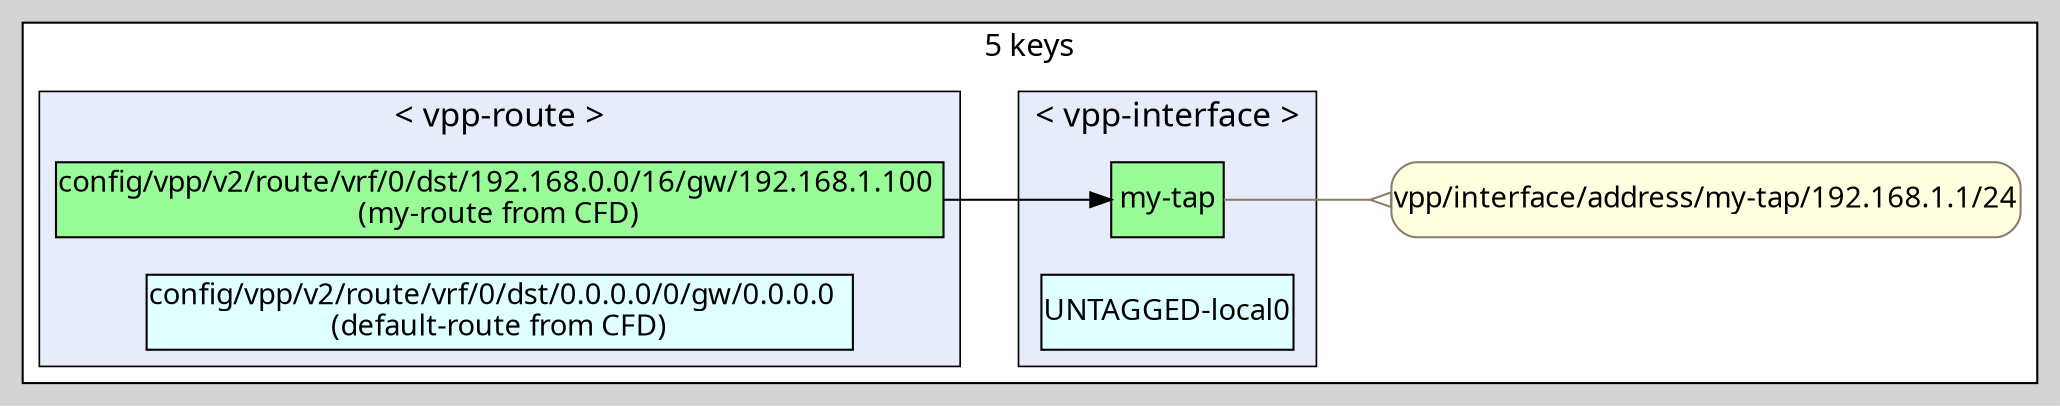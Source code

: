 digraph kvscheduler {
	ranksep=.5;
	labelloc="b";
	labeljust="c";
	fontsize="12";
	fontname="Ubuntu"; 
	rankdir="LR";
	bgcolor="lightgray";
	style="solid";
	penwidth="1";
	pad="0.04";
	nodesep="<no value>";
	ordering="out";

	node [shape="box" style="filled" fontname="Ubuntu" fillcolor="honeydew" penwidth="1.0" margin="0.03,0.0"];
	edge [minlen="1"]

		subgraph "cluster_nodes" {
			label="5 keys";
			bgcolor="white";
			labelloc="t";
			labeljust="c";
			fontsize="15";
			tooltip="";

			"vpp/interface/address/my-tap/192.168.1.1/24" [ margin="0.01" href="/scheduler/key-timeline?key=vpp/interface/address/my-tap/192.168.1.1/24&amp;time=1549971022492256271" tooltip="[CONFIGURED] vpp/interface/address/my-tap/192.168.1.1/24\n-----\n" fillcolor="LightYellow" color="bisque4" style="rounded,filled" pad="0.01" ]

				subgraph "cluster_vpp-interface" {
					penwidth="0.8";
					fontsize="16";
					style="filled";
					fillcolor="#e6ecfa";
					label="< vpp-interface >";

					"config/vpp/v2/interfaces/my-tap" [ label="my-tap" fillcolor="PaleGreen" tooltip="[CONFIGURED] config/vpp/v2/interfaces/my-tap\n-----\nname: \"my-tap\"\ntype: TAP\nenabled: true\nip_addresses: \"192.168.1.1/24\"\ntap: <\n  version: 1\n>\n" pad="0.01" margin="0.01" href="/scheduler/key-timeline?key=config/vpp/v2/interfaces/my-tap&amp;time=1549971022492256271" ]
					"config/vpp/v2/interfaces/UNTAGGED-local0" [ pad="0.01" margin="0.01" href="/scheduler/key-timeline?key=config/vpp/v2/interfaces/UNTAGGED-local0&amp;time=1549971022492256271" label="UNTAGGED-local0" fillcolor="LightCyan" tooltip="[OBTAINED] config/vpp/v2/interfaces/UNTAGGED-local0\n-----\nname: \"UNTAGGED-local0\"\ntype: SOFTWARE_LOOPBACK\n" ]
				}

			subgraph "cluster_vpp-route" {
				penwidth="0.8";
				fontsize="16";
				style="filled";
				fillcolor="#e6ecfa";
				label="< vpp-route >";

				"config/vpp/v2/route/vrf/0/dst/192.168.0.0/16/gw/192.168.1.100" [ href="/scheduler/key-timeline?key=config/vpp/v2/route/vrf/0/dst/192.168.0.0/16/gw/192.168.1.100&amp;time=1549971022492256271" label="config/vpp/v2/route/vrf/0/dst/192.168.0.0/16/gw/192.168.1.100 \n(my-route from CFD)" fillcolor="PaleGreen" tooltip="[CONFIGURED] config/vpp/v2/route/vrf/0/dst/192.168.0.0/16/gw/192.168.1.100\n-----\ndst_network: \"192.168.0.0/16\"\nnext_hop_addr: \"192.168.1.100\"\noutgoing_interface: \"my-tap\"\n" pad="0.01" margin="0.01" ]
				"config/vpp/v2/route/vrf/0/dst/0.0.0.0/0/gw/0.0.0.0" [ href="/scheduler/key-timeline?key=config/vpp/v2/route/vrf/0/dst/0.0.0.0/0/gw/0.0.0.0&amp;time=1549971022492256271" label="config/vpp/v2/route/vrf/0/dst/0.0.0.0/0/gw/0.0.0.0  \n(default-route from CFD)" fillcolor="LightCyan" tooltip="[OBTAINED] config/vpp/v2/route/vrf/0/dst/0.0.0.0/0/gw/0.0.0.0\n-----\ntype: DROP\ndst_network: \"0.0.0.0/0\"\nnext_hop_addr: \"0.0.0.0\"\nweight: 1\n" pad="0.01" margin="0.01" ]
			}

		}

	"config/vpp/v2/route/vrf/0/dst/192.168.0.0/16/gw/192.168.1.100" -> "config/vpp/v2/interfaces/my-tap" [ tooltip="interface-exists" ]
		"config/vpp/v2/interfaces/my-tap" -> "vpp/interface/address/my-tap/192.168.1.1/24" [ color="bisque4" arrowhead="invempty" ]


}
